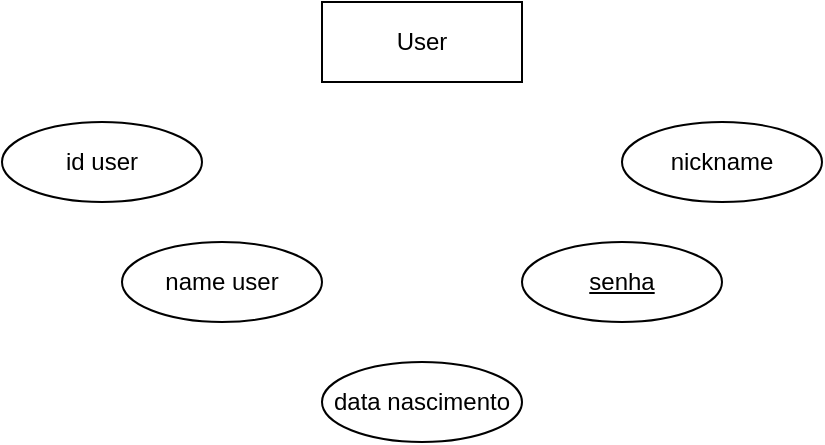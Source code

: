 <mxfile version="20.3.7" type="device"><diagram id="SA-lmlccy4fKX9SYu01a" name="Página-1"><mxGraphModel dx="1422" dy="794" grid="1" gridSize="10" guides="1" tooltips="1" connect="1" arrows="1" fold="1" page="1" pageScale="1" pageWidth="1200" pageHeight="1920" math="0" shadow="0"><root><mxCell id="0"/><mxCell id="1" parent="0"/><mxCell id="9mE4jR9mX6xkI5KcVX7h-1" value="&lt;font style=&quot;vertical-align: inherit;&quot;&gt;&lt;font style=&quot;vertical-align: inherit;&quot;&gt;&lt;font style=&quot;vertical-align: inherit;&quot;&gt;&lt;font style=&quot;vertical-align: inherit;&quot;&gt;User&lt;/font&gt;&lt;/font&gt;&lt;/font&gt;&lt;/font&gt;" style="whiteSpace=wrap;html=1;align=center;" vertex="1" parent="1"><mxGeometry x="550" y="80" width="100" height="40" as="geometry"/></mxCell><mxCell id="9mE4jR9mX6xkI5KcVX7h-2" value="&lt;font style=&quot;vertical-align: inherit;&quot;&gt;&lt;font style=&quot;vertical-align: inherit;&quot;&gt;id user&lt;/font&gt;&lt;/font&gt;" style="ellipse;whiteSpace=wrap;html=1;align=center;" vertex="1" parent="1"><mxGeometry x="390" y="140" width="100" height="40" as="geometry"/></mxCell><mxCell id="9mE4jR9mX6xkI5KcVX7h-3" value="&lt;font style=&quot;vertical-align: inherit;&quot;&gt;&lt;font style=&quot;vertical-align: inherit;&quot;&gt;name user&lt;/font&gt;&lt;/font&gt;" style="ellipse;whiteSpace=wrap;html=1;align=center;" vertex="1" parent="1"><mxGeometry x="450" y="200" width="100" height="40" as="geometry"/></mxCell><mxCell id="9mE4jR9mX6xkI5KcVX7h-4" value="&lt;font style=&quot;vertical-align: inherit;&quot;&gt;&lt;font style=&quot;vertical-align: inherit;&quot;&gt;nickname&lt;/font&gt;&lt;/font&gt;" style="ellipse;whiteSpace=wrap;html=1;align=center;" vertex="1" parent="1"><mxGeometry x="700" y="140" width="100" height="40" as="geometry"/></mxCell><mxCell id="9mE4jR9mX6xkI5KcVX7h-5" value="&lt;font style=&quot;vertical-align: inherit;&quot;&gt;&lt;font style=&quot;vertical-align: inherit;&quot;&gt;data nascimento&lt;/font&gt;&lt;/font&gt;" style="ellipse;whiteSpace=wrap;html=1;align=center;" vertex="1" parent="1"><mxGeometry x="550" y="260" width="100" height="40" as="geometry"/></mxCell><mxCell id="9mE4jR9mX6xkI5KcVX7h-6" value="&lt;font style=&quot;vertical-align: inherit;&quot;&gt;&lt;font style=&quot;vertical-align: inherit;&quot;&gt;senha&lt;/font&gt;&lt;/font&gt;" style="ellipse;whiteSpace=wrap;html=1;align=center;fontStyle=4;" vertex="1" parent="1"><mxGeometry x="650" y="200" width="100" height="40" as="geometry"/></mxCell></root></mxGraphModel></diagram></mxfile>